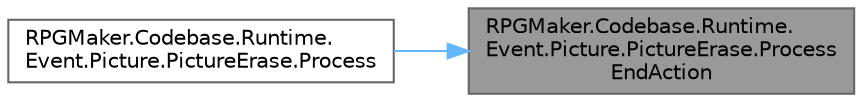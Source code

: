 digraph "RPGMaker.Codebase.Runtime.Event.Picture.PictureErase.ProcessEndAction"
{
 // LATEX_PDF_SIZE
  bgcolor="transparent";
  edge [fontname=Helvetica,fontsize=10,labelfontname=Helvetica,labelfontsize=10];
  node [fontname=Helvetica,fontsize=10,shape=box,height=0.2,width=0.4];
  rankdir="RL";
  Node1 [id="Node000001",label="RPGMaker.Codebase.Runtime.\lEvent.Picture.PictureErase.Process\lEndAction",height=0.2,width=0.4,color="gray40", fillcolor="grey60", style="filled", fontcolor="black",tooltip="😁 終了処理"];
  Node1 -> Node2 [id="edge1_Node000001_Node000002",dir="back",color="steelblue1",style="solid",tooltip=" "];
  Node2 [id="Node000002",label="RPGMaker.Codebase.Runtime.\lEvent.Picture.PictureErase.Process",height=0.2,width=0.4,color="grey40", fillcolor="white", style="filled",URL="$df/d7c/class_r_p_g_maker_1_1_codebase_1_1_runtime_1_1_event_1_1_picture_1_1_picture_erase.html#a47ec326d8e8be3d69356eec278966435",tooltip="😁 処理"];
}
